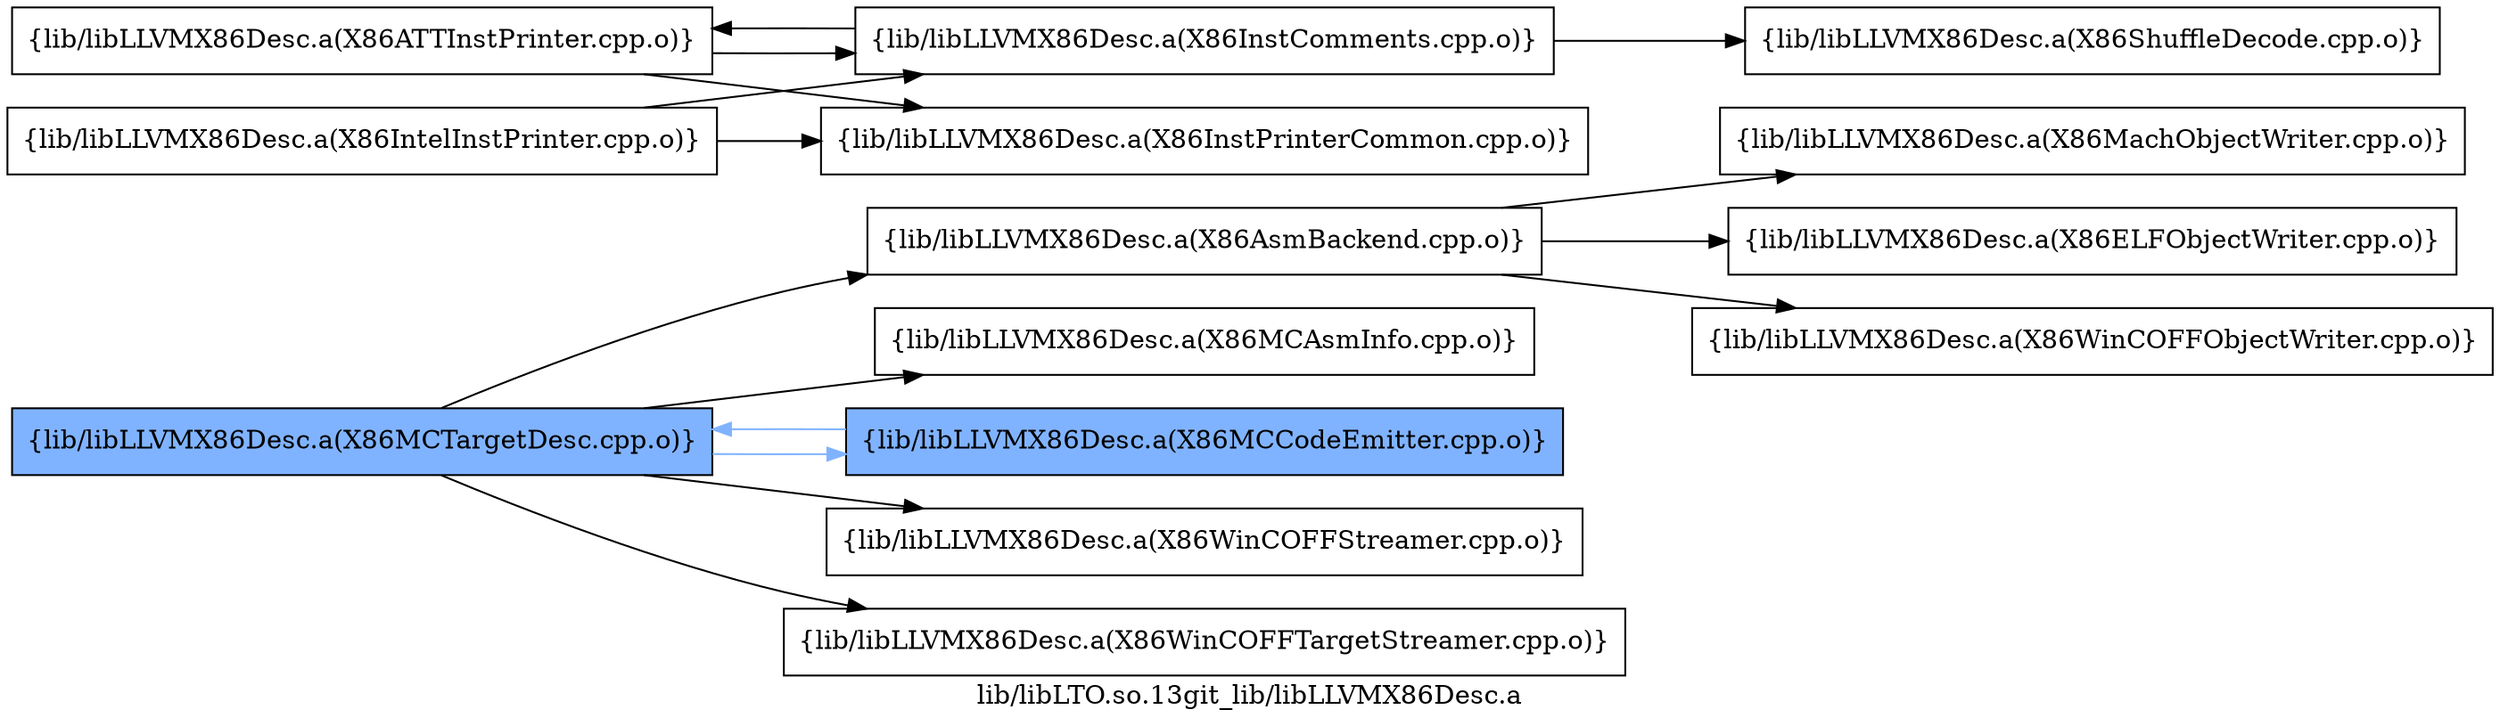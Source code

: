 digraph "lib/libLTO.so.13git_lib/libLLVMX86Desc.a" {
	label="lib/libLTO.so.13git_lib/libLLVMX86Desc.a";
	rankdir=LR;
	{ rank=same; Node0x55cc82031248;  }
	{ rank=same; Node0x55cc820305c8; Node0x55cc82030ca8; Node0x55cc82030078; Node0x55cc82022b08; Node0x55cc82024b88;  }

	Node0x55cc82031248 [shape=record,shape=box,group=1,style=filled,fillcolor="0.600000 0.5 1",label="{lib/libLLVMX86Desc.a(X86MCTargetDesc.cpp.o)}"];
	Node0x55cc82031248 -> Node0x55cc820305c8;
	Node0x55cc82031248 -> Node0x55cc82030ca8;
	Node0x55cc82031248 -> Node0x55cc82030078[color="0.600000 0.5 1"];
	Node0x55cc82031248 -> Node0x55cc82022b08;
	Node0x55cc82031248 -> Node0x55cc82024b88;
	Node0x55cc8200fe18 [shape=record,shape=box,group=0,label="{lib/libLLVMX86Desc.a(X86ATTInstPrinter.cpp.o)}"];
	Node0x55cc8200fe18 -> Node0x55cc8200f058;
	Node0x55cc8200fe18 -> Node0x55cc8200e9c8;
	Node0x55cc82010c78 [shape=record,shape=box,group=0,label="{lib/libLLVMX86Desc.a(X86IntelInstPrinter.cpp.o)}"];
	Node0x55cc82010c78 -> Node0x55cc8200f058;
	Node0x55cc82010c78 -> Node0x55cc8200e9c8;
	Node0x55cc8200f648 [shape=record,shape=box,group=0,label="{lib/libLLVMX86Desc.a(X86ShuffleDecode.cpp.o)}"];
	Node0x55cc8200f058 [shape=record,shape=box,group=0,label="{lib/libLLVMX86Desc.a(X86InstComments.cpp.o)}"];
	Node0x55cc8200f058 -> Node0x55cc8200fe18;
	Node0x55cc8200f058 -> Node0x55cc8200f648;
	Node0x55cc8200e9c8 [shape=record,shape=box,group=0,label="{lib/libLLVMX86Desc.a(X86InstPrinterCommon.cpp.o)}"];
	Node0x55cc820305c8 [shape=record,shape=box,group=0,label="{lib/libLLVMX86Desc.a(X86AsmBackend.cpp.o)}"];
	Node0x55cc820305c8 -> Node0x55cc8202f218;
	Node0x55cc820305c8 -> Node0x55cc8202fa38;
	Node0x55cc820305c8 -> Node0x55cc82023c88;
	Node0x55cc82030ca8 [shape=record,shape=box,group=0,label="{lib/libLLVMX86Desc.a(X86MCAsmInfo.cpp.o)}"];
	Node0x55cc82030078 [shape=record,shape=box,group=1,style=filled,fillcolor="0.600000 0.5 1",label="{lib/libLLVMX86Desc.a(X86MCCodeEmitter.cpp.o)}"];
	Node0x55cc82030078 -> Node0x55cc82031248[color="0.600000 0.5 1"];
	Node0x55cc82022b08 [shape=record,shape=box,group=0,label="{lib/libLLVMX86Desc.a(X86WinCOFFStreamer.cpp.o)}"];
	Node0x55cc82024b88 [shape=record,shape=box,group=0,label="{lib/libLLVMX86Desc.a(X86WinCOFFTargetStreamer.cpp.o)}"];
	Node0x55cc8202f218 [shape=record,shape=box,group=0,label="{lib/libLLVMX86Desc.a(X86MachObjectWriter.cpp.o)}"];
	Node0x55cc8202fa38 [shape=record,shape=box,group=0,label="{lib/libLLVMX86Desc.a(X86ELFObjectWriter.cpp.o)}"];
	Node0x55cc82023c88 [shape=record,shape=box,group=0,label="{lib/libLLVMX86Desc.a(X86WinCOFFObjectWriter.cpp.o)}"];
}
